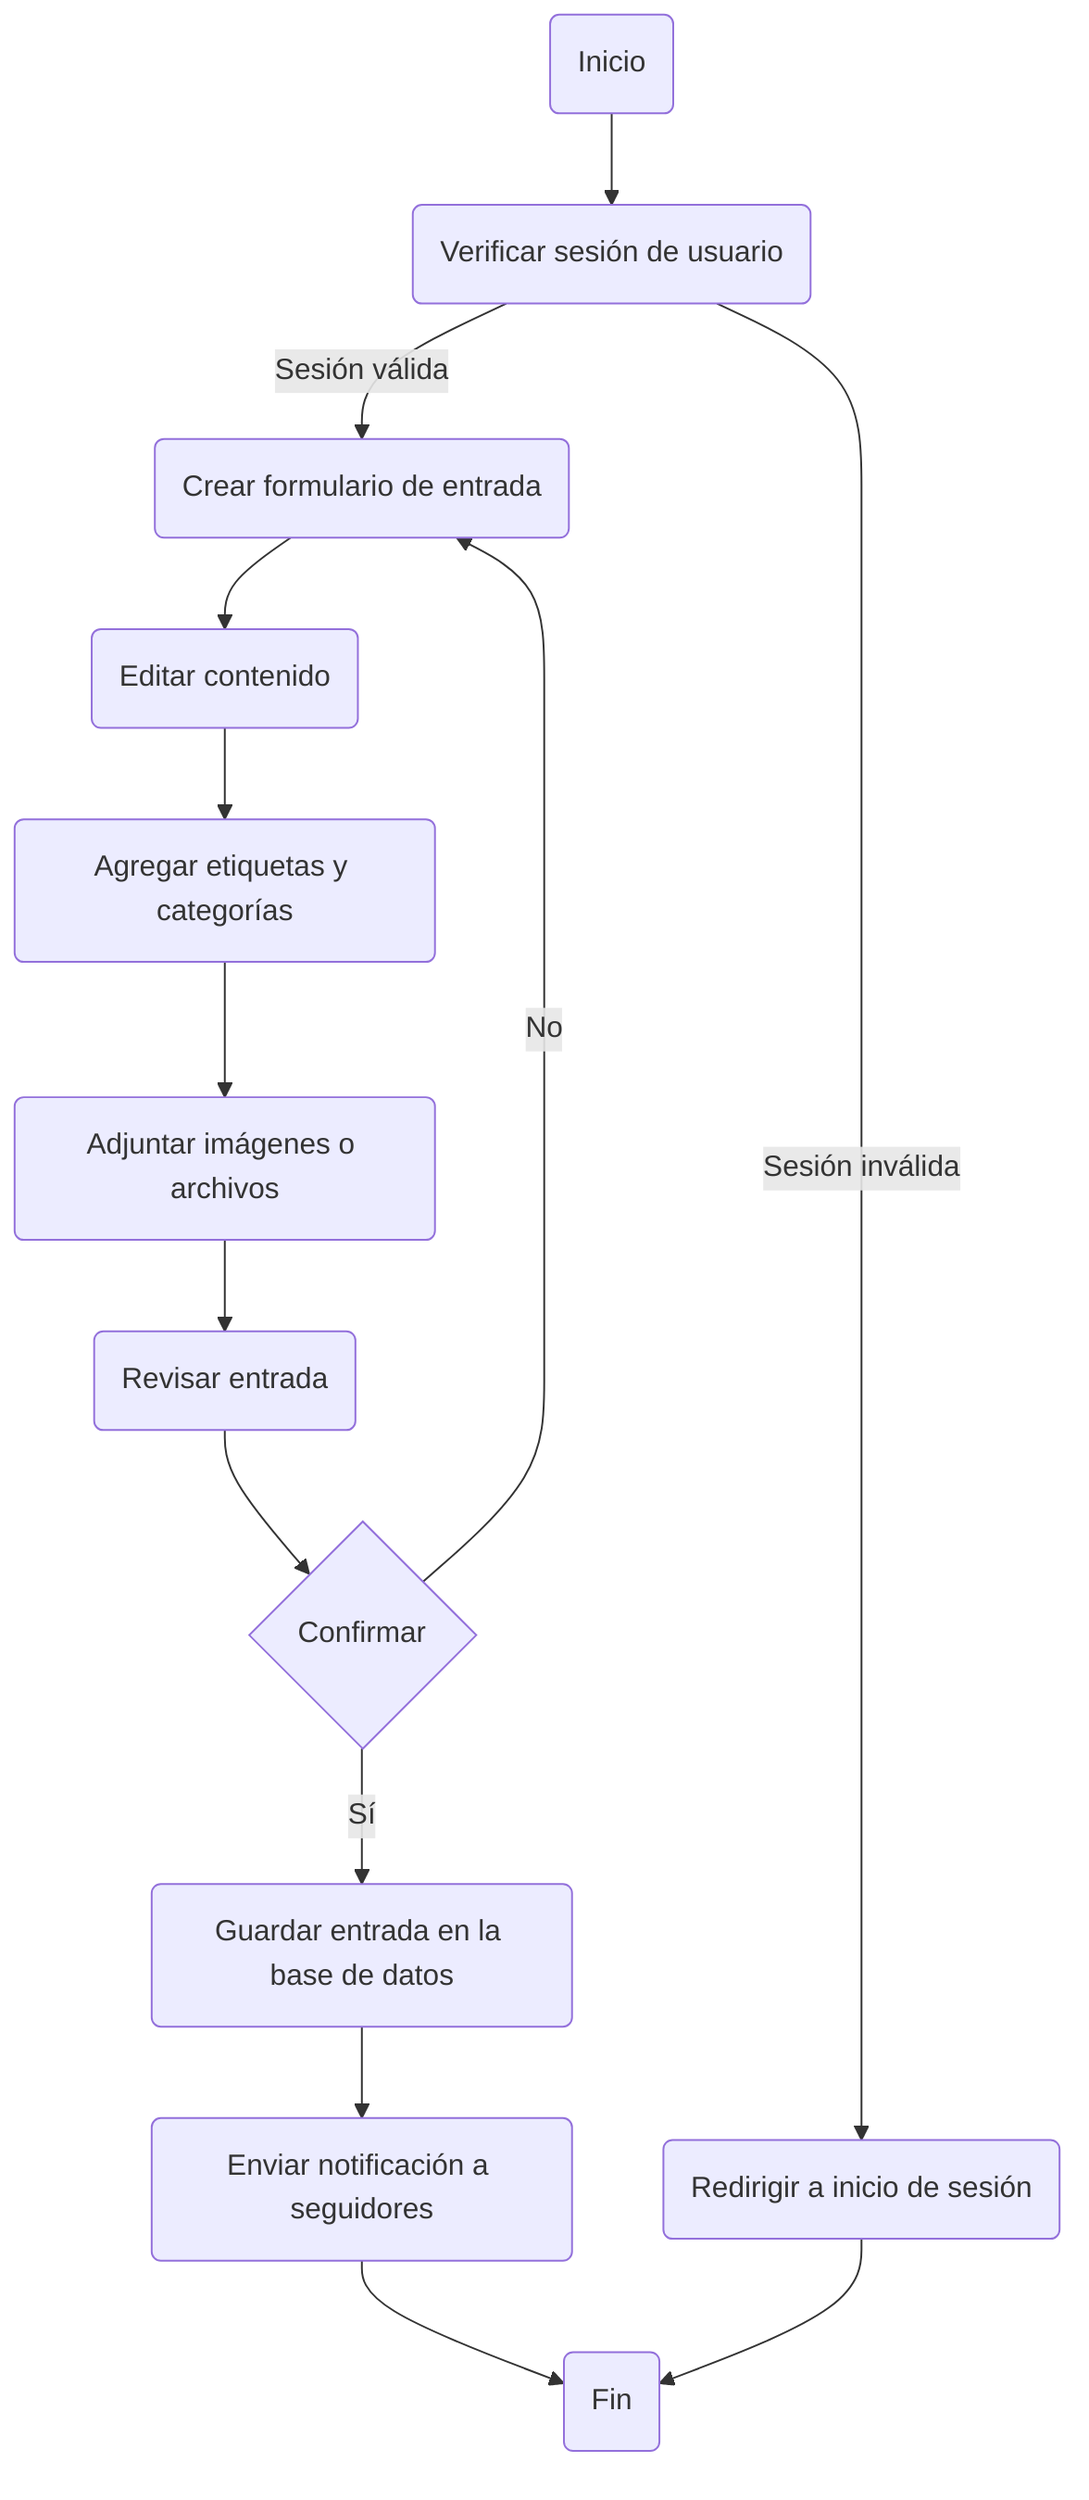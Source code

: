 graph TD
    A(Inicio) --> B(Verificar sesión de usuario)
    B -->|Sesión válida| C(Crear formulario de entrada)
    C --> D(Editar contenido)
    D --> E(Agregar etiquetas y categorías)
    E --> F(Adjuntar imágenes o archivos)
    F --> G(Revisar entrada)
    G --> H{Confirmar}
    H -->|Sí| I(Guardar entrada en la base de datos)
    I --> J(Enviar notificación a seguidores)
    J --> K(Fin)
    H -->|No| C
    B -->|Sesión inválida| L(Redirigir a inicio de sesión)
    L --> K